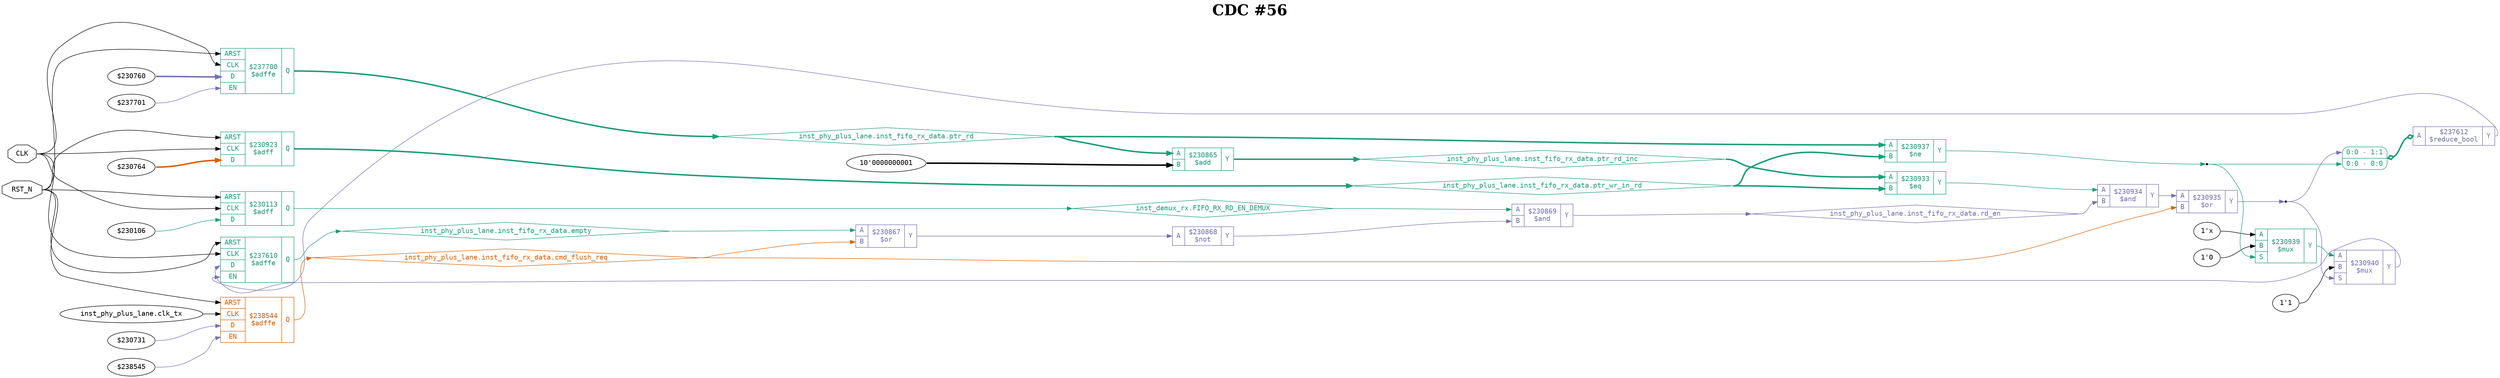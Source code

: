 digraph "spacefibre_light_top" {
label=<<b>CDC #56</b>>;
labelloc="t"
fontsize="30"
node ["fontname"="Courier"]
edge ["fontname"="Courier"]
rankdir="LR";
remincross=true;
n10 [ shape=octagon, label="CLK", color="black", fontcolor="black", href="/src/ip_spacefibre_light_top/spacefibre_light_top.vhd#45" ];
n11 [ shape=octagon, label="RST_N", color="black", fontcolor="black", href="/src/ip_spacefibre_light_top/spacefibre_light_top.vhd#44" ];
n12 [ shape=diamond, label="inst_demux_rx.FIFO_RX_RD_EN_DEMUX", colorscheme="dark28", color="1", fontcolor="1", href="/src/ip_spacefibre_light_top/demux_rx.vhd#43" ];
n13 [ shape=diamond, label="inst_phy_plus_lane.inst_fifo_rx_data.cmd_flush_req", colorscheme="dark28", color="2", fontcolor="2", href="/src/ip/fifo_dc/fifo_dc.vhd#111" ];
n14 [ shape=diamond, label="inst_phy_plus_lane.inst_fifo_rx_data.empty", colorscheme="dark28", color="1", fontcolor="1", href="/src/ip/fifo_dc/fifo_dc.vhd#129" ];
n15 [ shape=diamond, label="inst_phy_plus_lane.inst_fifo_rx_data.ptr_rd", colorscheme="dark28", color="1", fontcolor="1", href="/src/ip/fifo_dc/fifo_dc.vhd#98" ];
n16 [ shape=diamond, label="inst_phy_plus_lane.inst_fifo_rx_data.ptr_rd_inc", colorscheme="dark28", color="1", fontcolor="1", href="/src/ip/fifo_dc/fifo_dc.vhd#99" ];
n17 [ shape=diamond, label="inst_phy_plus_lane.inst_fifo_rx_data.ptr_wr_in_rd", colorscheme="dark28", color="1", fontcolor="1", href="/src/ip/fifo_dc/fifo_dc.vhd#105" ];
n18 [ shape=diamond, label="inst_phy_plus_lane.inst_fifo_rx_data.rd_en", colorscheme="dark28", color="3", fontcolor="3", href="/src/ip/fifo_dc/fifo_dc.vhd#124" ];
{ rank="source"; n10; n11;}
{ rank="sink";}
c23 [ shape=record, label="{{<p19> ARST|<p10> CLK|<p20> D|<p21> EN}|$237610\n$adffe|{<p22> Q}}", colorscheme="dark28", color="1", fontcolor="1" , href="/src/ip/fifo_dc/fifo_dc.vhd#378"  ];
v0 [ label="$230760" ];
v1 [ label="$237701" ];
c24 [ shape=record, label="{{<p19> ARST|<p10> CLK|<p20> D|<p21> EN}|$237700\n$adffe|{<p22> Q}}", colorscheme="dark28", color="1", fontcolor="1" , href="/src/ip/fifo_dc/fifo_dc.vhd#321"  ];
v2 [ label="inst_phy_plus_lane.clk_tx" ];
v3 [ label="$230731" ];
v4 [ label="$238545" ];
c25 [ shape=record, label="{{<p19> ARST|<p10> CLK|<p20> D|<p21> EN}|$238544\n$adffe|{<p22> Q}}", colorscheme="dark28", color="2", fontcolor="2" , href="/src/ip/fifo_dc/fifo_dc.vhd#440"  ];
c28 [ shape=record, label="{{<p26> A}|$237612\n$reduce_bool|{<p27> Y}}", colorscheme="dark28", color="3", fontcolor="3" ];
x5 [ shape=record, style=rounded, label="<s1> 0:0 - 1:1 |<s0> 0:0 - 0:0 ", colorscheme="dark28", color="1", fontcolor="1" ];
x5:e -> c28:p26:w [arrowhead=odiamond, arrowtail=odiamond, dir=both, colorscheme="dark28", color="1", fontcolor="1", style="setlinewidth(3)", label=""];
v6 [ label="$230106" ];
c29 [ shape=record, label="{{<p19> ARST|<p10> CLK|<p20> D}|$230113\n$adff|{<p22> Q}}", colorscheme="dark28", color="1", fontcolor="1" , href="/src/ip_spacefibre_light_top/demux_rx.vhd#59"  ];
v7 [ label="10'0000000001" ];
c31 [ shape=record, label="{{<p26> A|<p30> B}|$230865\n$add|{<p27> Y}}", colorscheme="dark28", color="1", fontcolor="1" , href="/src/ip/fifo_dc/fifo_dc.vhd#289"  ];
c32 [ shape=record, label="{{<p26> A|<p30> B}|$230933\n$eq|{<p27> Y}}", colorscheme="dark28", color="1", fontcolor="1" , href="/src/ip/fifo_dc/fifo_dc.vhd#383"  ];
c33 [ shape=record, label="{{<p26> A|<p30> B}|$230867\n$or|{<p27> Y}}", colorscheme="dark28", color="3", fontcolor="3" , href="/src/ip/fifo_dc/fifo_dc.vhd#290"  ];
c34 [ shape=record, label="{{<p26> A}|$230868\n$not|{<p27> Y}}", colorscheme="dark28", color="3", fontcolor="3" , href="/src/ip/fifo_dc/fifo_dc.vhd#290"  ];
c35 [ shape=record, label="{{<p26> A|<p30> B}|$230869\n$and|{<p27> Y}}", colorscheme="dark28", color="3", fontcolor="3" , href="/src/ip/fifo_dc/fifo_dc.vhd#290"  ];
c36 [ shape=record, label="{{<p26> A|<p30> B}|$230934\n$and|{<p27> Y}}", colorscheme="dark28", color="3", fontcolor="3" , href="/src/ip/fifo_dc/fifo_dc.vhd#383"  ];
c37 [ shape=record, label="{{<p26> A|<p30> B}|$230935\n$or|{<p27> Y}}", colorscheme="dark28", color="3", fontcolor="3" , href="/src/ip/fifo_dc/fifo_dc.vhd#383"  ];
v8 [ label="1'x" ];
v9 [ label="1'0" ];
c39 [ shape=record, label="{{<p26> A|<p30> B|<p38> S}|$230939\n$mux|{<p27> Y}}", colorscheme="dark28", color="1", fontcolor="1" , href="/src/ip/fifo_dc/fifo_dc.vhd#383"  ];
v10 [ label="1'1" ];
c40 [ shape=record, label="{{<p26> A|<p30> B|<p38> S}|$230940\n$mux|{<p27> Y}}", colorscheme="dark28", color="3", fontcolor="3" , href="/src/ip/fifo_dc/fifo_dc.vhd#383"  ];
c41 [ shape=record, label="{{<p26> A|<p30> B}|$230937\n$ne|{<p27> Y}}", colorscheme="dark28", color="1", fontcolor="1" , href="/src/ip/fifo_dc/fifo_dc.vhd#385"  ];
v11 [ label="$230764" ];
c42 [ shape=record, label="{{<p19> ARST|<p10> CLK|<p20> D}|$230923\n$adff|{<p22> Q}}", colorscheme="dark28", color="1", fontcolor="1" , href="/src/ip/fifo_dc/fifo_dc.vhd#344"  ];
c28:p27:e -> c23:p21:w [colorscheme="dark28", color="3", fontcolor="3", label=""];
n10:e -> c23:p10:w [color="black", fontcolor="black", label=""];
n10:e -> c24:p10:w [color="black", fontcolor="black", label=""];
n10:e -> c29:p10:w [color="black", fontcolor="black", label=""];
n10:e -> c42:p10:w [color="black", fontcolor="black", label=""];
n11:e -> c23:p19:w [color="black", fontcolor="black", label=""];
n11:e -> c24:p19:w [color="black", fontcolor="black", label=""];
n11:e -> c25:p19:w [color="black", fontcolor="black", label=""];
n11:e -> c29:p19:w [color="black", fontcolor="black", label=""];
n11:e -> c42:p19:w [color="black", fontcolor="black", label=""];
c29:p22:e -> n12:w [colorscheme="dark28", color="1", fontcolor="1", label=""];
n12:e -> c35:p26:w [colorscheme="dark28", color="1", fontcolor="1", label=""];
c25:p22:e -> n13:w [colorscheme="dark28", color="2", fontcolor="2", label=""];
n13:e -> c33:p30:w [colorscheme="dark28", color="2", fontcolor="2", label=""];
n13:e -> c37:p30:w [colorscheme="dark28", color="2", fontcolor="2", label=""];
c23:p22:e -> n14:w [colorscheme="dark28", color="1", fontcolor="1", label=""];
n14:e -> c33:p26:w [colorscheme="dark28", color="1", fontcolor="1", label=""];
c24:p22:e -> n15:w [colorscheme="dark28", color="1", fontcolor="1", style="setlinewidth(3)", label=""];
n15:e -> c31:p26:w [colorscheme="dark28", color="1", fontcolor="1", style="setlinewidth(3)", label=""];
n15:e -> c41:p26:w [colorscheme="dark28", color="1", fontcolor="1", style="setlinewidth(3)", label=""];
c31:p27:e -> n16:w [colorscheme="dark28", color="1", fontcolor="1", style="setlinewidth(3)", label=""];
n16:e -> c32:p26:w [colorscheme="dark28", color="1", fontcolor="1", style="setlinewidth(3)", label=""];
c42:p22:e -> n17:w [colorscheme="dark28", color="1", fontcolor="1", style="setlinewidth(3)", label=""];
n17:e -> c32:p30:w [colorscheme="dark28", color="1", fontcolor="1", style="setlinewidth(3)", label=""];
n17:e -> c41:p30:w [colorscheme="dark28", color="1", fontcolor="1", style="setlinewidth(3)", label=""];
c35:p27:e -> n18:w [colorscheme="dark28", color="3", fontcolor="3", label=""];
n18:e -> c36:p30:w [colorscheme="dark28", color="3", fontcolor="3", label=""];
c33:p27:e -> c34:p26:w [colorscheme="dark28", color="3", fontcolor="3", label=""];
c34:p27:e -> c35:p30:w [colorscheme="dark28", color="3", fontcolor="3", label=""];
c32:p27:e -> c36:p26:w [colorscheme="dark28", color="1", fontcolor="1", label=""];
c36:p27:e -> c37:p26:w [colorscheme="dark28", color="3", fontcolor="3", label=""];
n6 [ shape=point ];
c37:p27:e -> n6:w [colorscheme="dark28", color="3", fontcolor="3", label=""];
n6:e -> c40:p38:w [colorscheme="dark28", color="3", fontcolor="3", label=""];
n6:e -> x5:s1:w [colorscheme="dark28", color="3", fontcolor="3", label=""];
n7 [ shape=point ];
c41:p27:e -> n7:w [colorscheme="dark28", color="1", fontcolor="1", label=""];
n7:e -> c39:p38:w [colorscheme="dark28", color="1", fontcolor="1", label=""];
n7:e -> x5:s0:w [colorscheme="dark28", color="1", fontcolor="1", label=""];
c39:p27:e -> c40:p26:w [colorscheme="dark28", color="1", fontcolor="1", label=""];
c40:p27:e -> c23:p20:w [colorscheme="dark28", color="3", fontcolor="3", label=""];
v0:e -> c24:p20:w [colorscheme="dark28", color="3", fontcolor="3", style="setlinewidth(3)", label=""];
v1:e -> c24:p21:w [colorscheme="dark28", color="3", fontcolor="3", label=""];
v10:e -> c40:p30:w [color="black", fontcolor="black", label=""];
v11:e -> c42:p20:w [colorscheme="dark28", color="2", fontcolor="2", style="setlinewidth(3)", label=""];
v2:e -> c25:p10:w [color="black", fontcolor="black", label=""];
v3:e -> c25:p20:w [colorscheme="dark28", color="3", fontcolor="3", label=""];
v4:e -> c25:p21:w [colorscheme="dark28", color="3", fontcolor="3", label=""];
v6:e -> c29:p20:w [colorscheme="dark28", color="1", fontcolor="1", label=""];
v7:e -> c31:p30:w [color="black", fontcolor="black", style="setlinewidth(3)", label=""];
v8:e -> c39:p26:w [color="black", fontcolor="black", label=""];
v9:e -> c39:p30:w [color="black", fontcolor="black", label=""];
}
